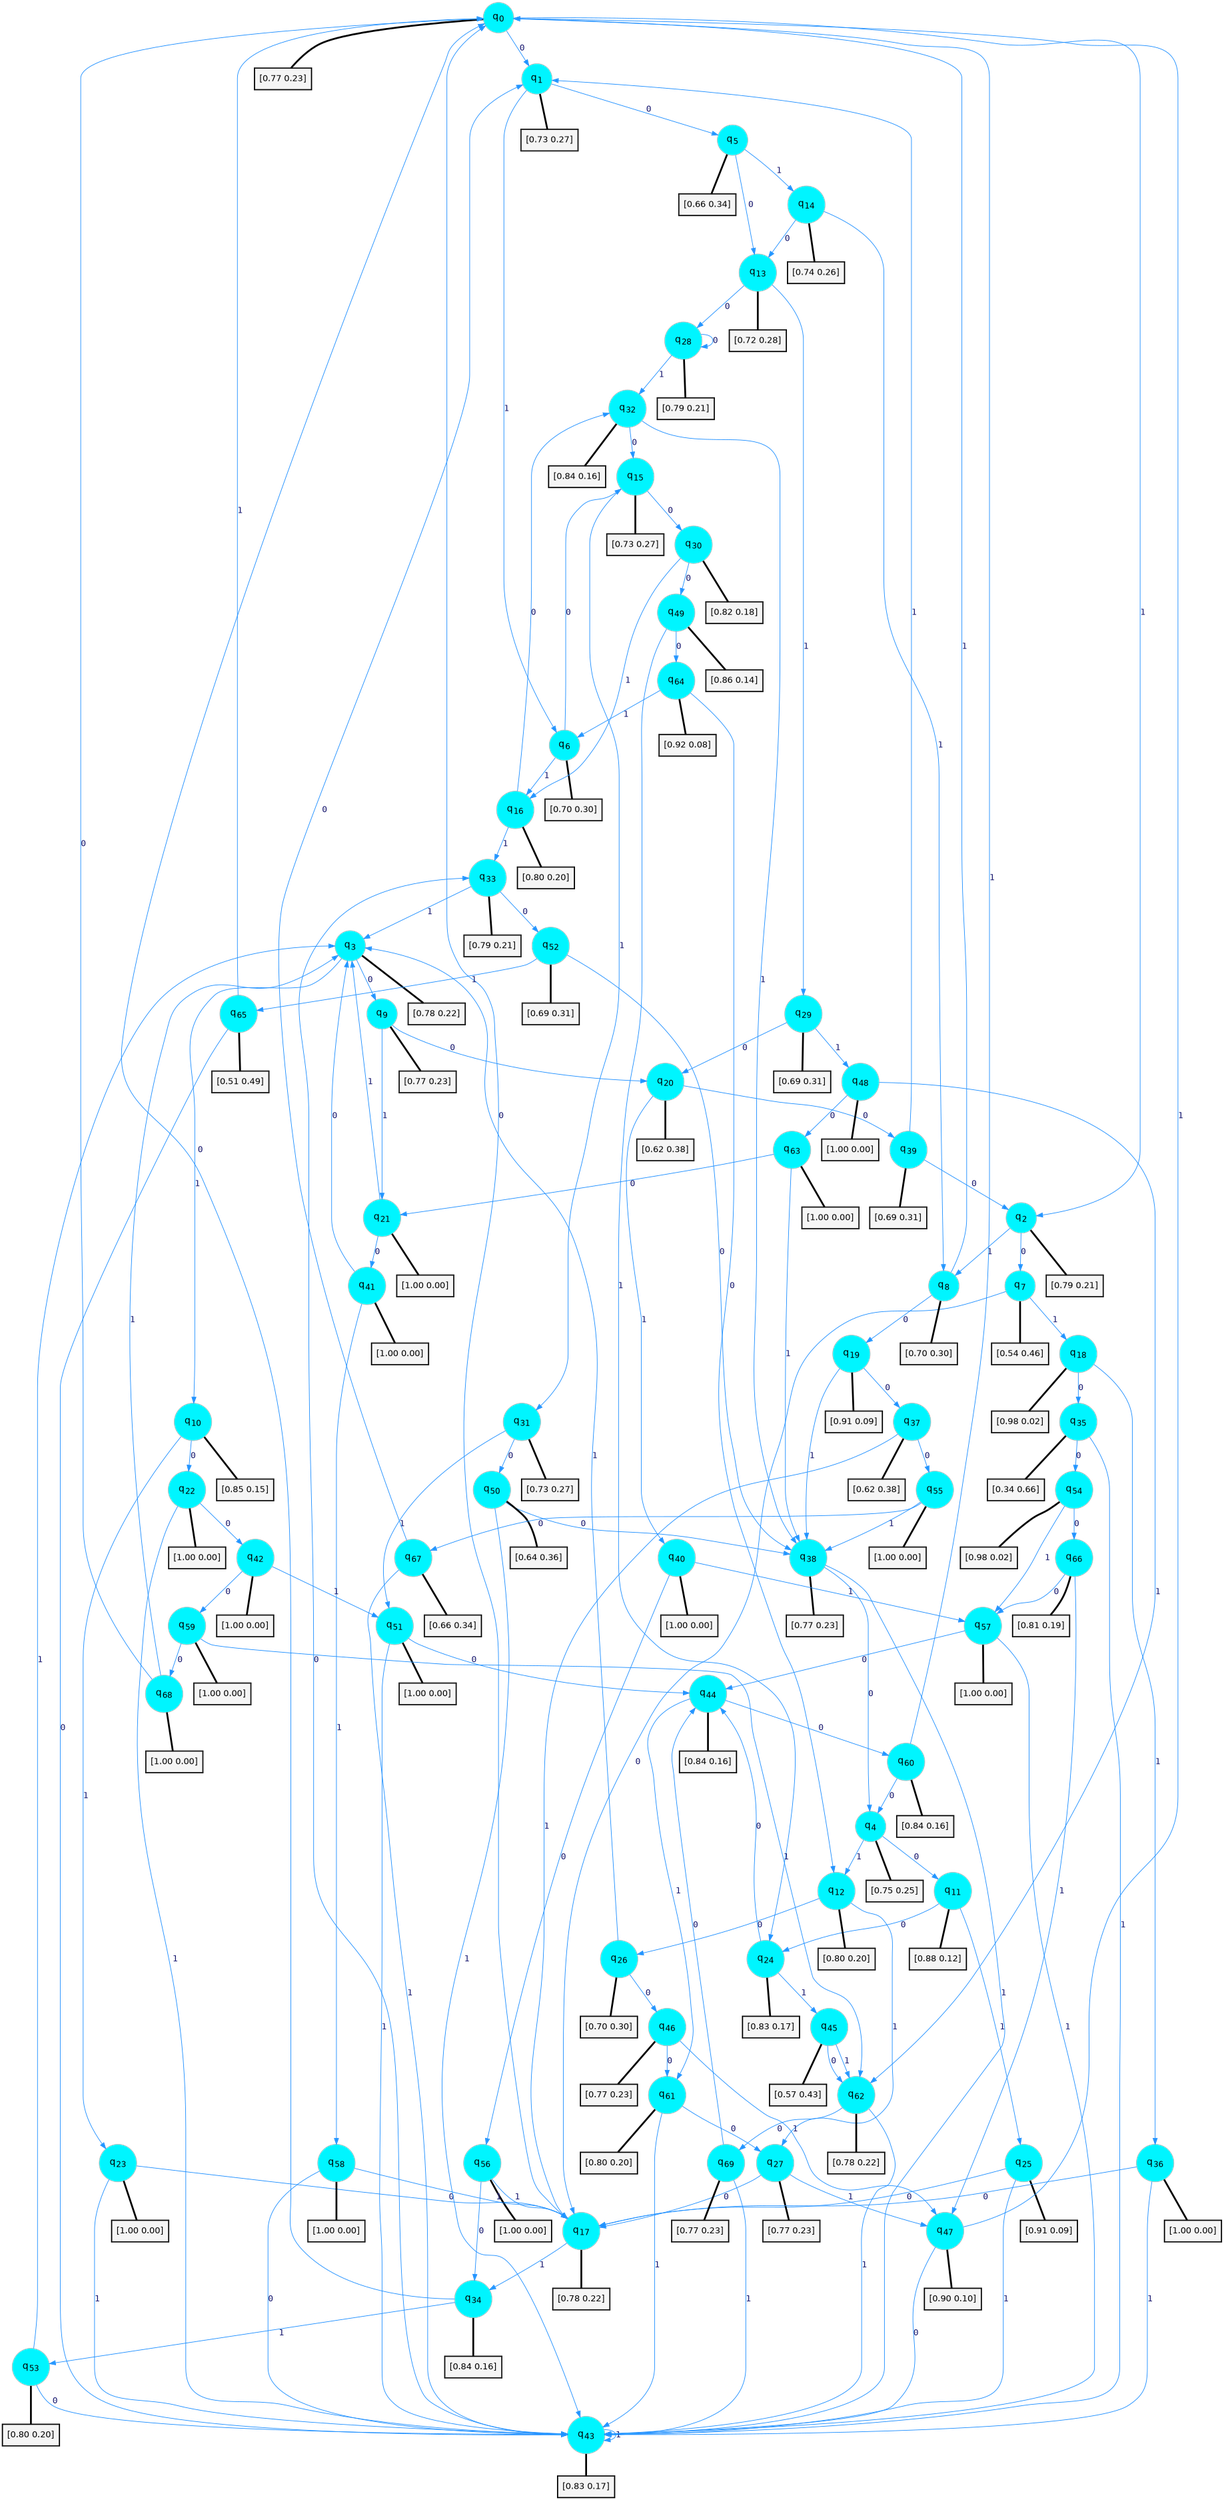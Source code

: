 digraph G {
graph [
bgcolor=transparent, dpi=300, rankdir=TD, size="40,25"];
node [
color=gray, fillcolor=turquoise1, fontcolor=black, fontname=Helvetica, fontsize=16, fontweight=bold, shape=circle, style=filled];
edge [
arrowsize=1, color=dodgerblue1, fontcolor=midnightblue, fontname=courier, fontweight=bold, penwidth=1, style=solid, weight=20];
0[label=<q<SUB>0</SUB>>];
1[label=<q<SUB>1</SUB>>];
2[label=<q<SUB>2</SUB>>];
3[label=<q<SUB>3</SUB>>];
4[label=<q<SUB>4</SUB>>];
5[label=<q<SUB>5</SUB>>];
6[label=<q<SUB>6</SUB>>];
7[label=<q<SUB>7</SUB>>];
8[label=<q<SUB>8</SUB>>];
9[label=<q<SUB>9</SUB>>];
10[label=<q<SUB>10</SUB>>];
11[label=<q<SUB>11</SUB>>];
12[label=<q<SUB>12</SUB>>];
13[label=<q<SUB>13</SUB>>];
14[label=<q<SUB>14</SUB>>];
15[label=<q<SUB>15</SUB>>];
16[label=<q<SUB>16</SUB>>];
17[label=<q<SUB>17</SUB>>];
18[label=<q<SUB>18</SUB>>];
19[label=<q<SUB>19</SUB>>];
20[label=<q<SUB>20</SUB>>];
21[label=<q<SUB>21</SUB>>];
22[label=<q<SUB>22</SUB>>];
23[label=<q<SUB>23</SUB>>];
24[label=<q<SUB>24</SUB>>];
25[label=<q<SUB>25</SUB>>];
26[label=<q<SUB>26</SUB>>];
27[label=<q<SUB>27</SUB>>];
28[label=<q<SUB>28</SUB>>];
29[label=<q<SUB>29</SUB>>];
30[label=<q<SUB>30</SUB>>];
31[label=<q<SUB>31</SUB>>];
32[label=<q<SUB>32</SUB>>];
33[label=<q<SUB>33</SUB>>];
34[label=<q<SUB>34</SUB>>];
35[label=<q<SUB>35</SUB>>];
36[label=<q<SUB>36</SUB>>];
37[label=<q<SUB>37</SUB>>];
38[label=<q<SUB>38</SUB>>];
39[label=<q<SUB>39</SUB>>];
40[label=<q<SUB>40</SUB>>];
41[label=<q<SUB>41</SUB>>];
42[label=<q<SUB>42</SUB>>];
43[label=<q<SUB>43</SUB>>];
44[label=<q<SUB>44</SUB>>];
45[label=<q<SUB>45</SUB>>];
46[label=<q<SUB>46</SUB>>];
47[label=<q<SUB>47</SUB>>];
48[label=<q<SUB>48</SUB>>];
49[label=<q<SUB>49</SUB>>];
50[label=<q<SUB>50</SUB>>];
51[label=<q<SUB>51</SUB>>];
52[label=<q<SUB>52</SUB>>];
53[label=<q<SUB>53</SUB>>];
54[label=<q<SUB>54</SUB>>];
55[label=<q<SUB>55</SUB>>];
56[label=<q<SUB>56</SUB>>];
57[label=<q<SUB>57</SUB>>];
58[label=<q<SUB>58</SUB>>];
59[label=<q<SUB>59</SUB>>];
60[label=<q<SUB>60</SUB>>];
61[label=<q<SUB>61</SUB>>];
62[label=<q<SUB>62</SUB>>];
63[label=<q<SUB>63</SUB>>];
64[label=<q<SUB>64</SUB>>];
65[label=<q<SUB>65</SUB>>];
66[label=<q<SUB>66</SUB>>];
67[label=<q<SUB>67</SUB>>];
68[label=<q<SUB>68</SUB>>];
69[label=<q<SUB>69</SUB>>];
70[label="[0.77 0.23]", shape=box,fontcolor=black, fontname=Helvetica, fontsize=14, penwidth=2, fillcolor=whitesmoke,color=black];
71[label="[0.73 0.27]", shape=box,fontcolor=black, fontname=Helvetica, fontsize=14, penwidth=2, fillcolor=whitesmoke,color=black];
72[label="[0.79 0.21]", shape=box,fontcolor=black, fontname=Helvetica, fontsize=14, penwidth=2, fillcolor=whitesmoke,color=black];
73[label="[0.78 0.22]", shape=box,fontcolor=black, fontname=Helvetica, fontsize=14, penwidth=2, fillcolor=whitesmoke,color=black];
74[label="[0.75 0.25]", shape=box,fontcolor=black, fontname=Helvetica, fontsize=14, penwidth=2, fillcolor=whitesmoke,color=black];
75[label="[0.66 0.34]", shape=box,fontcolor=black, fontname=Helvetica, fontsize=14, penwidth=2, fillcolor=whitesmoke,color=black];
76[label="[0.70 0.30]", shape=box,fontcolor=black, fontname=Helvetica, fontsize=14, penwidth=2, fillcolor=whitesmoke,color=black];
77[label="[0.54 0.46]", shape=box,fontcolor=black, fontname=Helvetica, fontsize=14, penwidth=2, fillcolor=whitesmoke,color=black];
78[label="[0.70 0.30]", shape=box,fontcolor=black, fontname=Helvetica, fontsize=14, penwidth=2, fillcolor=whitesmoke,color=black];
79[label="[0.77 0.23]", shape=box,fontcolor=black, fontname=Helvetica, fontsize=14, penwidth=2, fillcolor=whitesmoke,color=black];
80[label="[0.85 0.15]", shape=box,fontcolor=black, fontname=Helvetica, fontsize=14, penwidth=2, fillcolor=whitesmoke,color=black];
81[label="[0.88 0.12]", shape=box,fontcolor=black, fontname=Helvetica, fontsize=14, penwidth=2, fillcolor=whitesmoke,color=black];
82[label="[0.80 0.20]", shape=box,fontcolor=black, fontname=Helvetica, fontsize=14, penwidth=2, fillcolor=whitesmoke,color=black];
83[label="[0.72 0.28]", shape=box,fontcolor=black, fontname=Helvetica, fontsize=14, penwidth=2, fillcolor=whitesmoke,color=black];
84[label="[0.74 0.26]", shape=box,fontcolor=black, fontname=Helvetica, fontsize=14, penwidth=2, fillcolor=whitesmoke,color=black];
85[label="[0.73 0.27]", shape=box,fontcolor=black, fontname=Helvetica, fontsize=14, penwidth=2, fillcolor=whitesmoke,color=black];
86[label="[0.80 0.20]", shape=box,fontcolor=black, fontname=Helvetica, fontsize=14, penwidth=2, fillcolor=whitesmoke,color=black];
87[label="[0.78 0.22]", shape=box,fontcolor=black, fontname=Helvetica, fontsize=14, penwidth=2, fillcolor=whitesmoke,color=black];
88[label="[0.98 0.02]", shape=box,fontcolor=black, fontname=Helvetica, fontsize=14, penwidth=2, fillcolor=whitesmoke,color=black];
89[label="[0.91 0.09]", shape=box,fontcolor=black, fontname=Helvetica, fontsize=14, penwidth=2, fillcolor=whitesmoke,color=black];
90[label="[0.62 0.38]", shape=box,fontcolor=black, fontname=Helvetica, fontsize=14, penwidth=2, fillcolor=whitesmoke,color=black];
91[label="[1.00 0.00]", shape=box,fontcolor=black, fontname=Helvetica, fontsize=14, penwidth=2, fillcolor=whitesmoke,color=black];
92[label="[1.00 0.00]", shape=box,fontcolor=black, fontname=Helvetica, fontsize=14, penwidth=2, fillcolor=whitesmoke,color=black];
93[label="[1.00 0.00]", shape=box,fontcolor=black, fontname=Helvetica, fontsize=14, penwidth=2, fillcolor=whitesmoke,color=black];
94[label="[0.83 0.17]", shape=box,fontcolor=black, fontname=Helvetica, fontsize=14, penwidth=2, fillcolor=whitesmoke,color=black];
95[label="[0.91 0.09]", shape=box,fontcolor=black, fontname=Helvetica, fontsize=14, penwidth=2, fillcolor=whitesmoke,color=black];
96[label="[0.70 0.30]", shape=box,fontcolor=black, fontname=Helvetica, fontsize=14, penwidth=2, fillcolor=whitesmoke,color=black];
97[label="[0.77 0.23]", shape=box,fontcolor=black, fontname=Helvetica, fontsize=14, penwidth=2, fillcolor=whitesmoke,color=black];
98[label="[0.79 0.21]", shape=box,fontcolor=black, fontname=Helvetica, fontsize=14, penwidth=2, fillcolor=whitesmoke,color=black];
99[label="[0.69 0.31]", shape=box,fontcolor=black, fontname=Helvetica, fontsize=14, penwidth=2, fillcolor=whitesmoke,color=black];
100[label="[0.82 0.18]", shape=box,fontcolor=black, fontname=Helvetica, fontsize=14, penwidth=2, fillcolor=whitesmoke,color=black];
101[label="[0.73 0.27]", shape=box,fontcolor=black, fontname=Helvetica, fontsize=14, penwidth=2, fillcolor=whitesmoke,color=black];
102[label="[0.84 0.16]", shape=box,fontcolor=black, fontname=Helvetica, fontsize=14, penwidth=2, fillcolor=whitesmoke,color=black];
103[label="[0.79 0.21]", shape=box,fontcolor=black, fontname=Helvetica, fontsize=14, penwidth=2, fillcolor=whitesmoke,color=black];
104[label="[0.84 0.16]", shape=box,fontcolor=black, fontname=Helvetica, fontsize=14, penwidth=2, fillcolor=whitesmoke,color=black];
105[label="[0.34 0.66]", shape=box,fontcolor=black, fontname=Helvetica, fontsize=14, penwidth=2, fillcolor=whitesmoke,color=black];
106[label="[1.00 0.00]", shape=box,fontcolor=black, fontname=Helvetica, fontsize=14, penwidth=2, fillcolor=whitesmoke,color=black];
107[label="[0.62 0.38]", shape=box,fontcolor=black, fontname=Helvetica, fontsize=14, penwidth=2, fillcolor=whitesmoke,color=black];
108[label="[0.77 0.23]", shape=box,fontcolor=black, fontname=Helvetica, fontsize=14, penwidth=2, fillcolor=whitesmoke,color=black];
109[label="[0.69 0.31]", shape=box,fontcolor=black, fontname=Helvetica, fontsize=14, penwidth=2, fillcolor=whitesmoke,color=black];
110[label="[1.00 0.00]", shape=box,fontcolor=black, fontname=Helvetica, fontsize=14, penwidth=2, fillcolor=whitesmoke,color=black];
111[label="[1.00 0.00]", shape=box,fontcolor=black, fontname=Helvetica, fontsize=14, penwidth=2, fillcolor=whitesmoke,color=black];
112[label="[1.00 0.00]", shape=box,fontcolor=black, fontname=Helvetica, fontsize=14, penwidth=2, fillcolor=whitesmoke,color=black];
113[label="[0.83 0.17]", shape=box,fontcolor=black, fontname=Helvetica, fontsize=14, penwidth=2, fillcolor=whitesmoke,color=black];
114[label="[0.84 0.16]", shape=box,fontcolor=black, fontname=Helvetica, fontsize=14, penwidth=2, fillcolor=whitesmoke,color=black];
115[label="[0.57 0.43]", shape=box,fontcolor=black, fontname=Helvetica, fontsize=14, penwidth=2, fillcolor=whitesmoke,color=black];
116[label="[0.77 0.23]", shape=box,fontcolor=black, fontname=Helvetica, fontsize=14, penwidth=2, fillcolor=whitesmoke,color=black];
117[label="[0.90 0.10]", shape=box,fontcolor=black, fontname=Helvetica, fontsize=14, penwidth=2, fillcolor=whitesmoke,color=black];
118[label="[1.00 0.00]", shape=box,fontcolor=black, fontname=Helvetica, fontsize=14, penwidth=2, fillcolor=whitesmoke,color=black];
119[label="[0.86 0.14]", shape=box,fontcolor=black, fontname=Helvetica, fontsize=14, penwidth=2, fillcolor=whitesmoke,color=black];
120[label="[0.64 0.36]", shape=box,fontcolor=black, fontname=Helvetica, fontsize=14, penwidth=2, fillcolor=whitesmoke,color=black];
121[label="[1.00 0.00]", shape=box,fontcolor=black, fontname=Helvetica, fontsize=14, penwidth=2, fillcolor=whitesmoke,color=black];
122[label="[0.69 0.31]", shape=box,fontcolor=black, fontname=Helvetica, fontsize=14, penwidth=2, fillcolor=whitesmoke,color=black];
123[label="[0.80 0.20]", shape=box,fontcolor=black, fontname=Helvetica, fontsize=14, penwidth=2, fillcolor=whitesmoke,color=black];
124[label="[0.98 0.02]", shape=box,fontcolor=black, fontname=Helvetica, fontsize=14, penwidth=2, fillcolor=whitesmoke,color=black];
125[label="[1.00 0.00]", shape=box,fontcolor=black, fontname=Helvetica, fontsize=14, penwidth=2, fillcolor=whitesmoke,color=black];
126[label="[1.00 0.00]", shape=box,fontcolor=black, fontname=Helvetica, fontsize=14, penwidth=2, fillcolor=whitesmoke,color=black];
127[label="[1.00 0.00]", shape=box,fontcolor=black, fontname=Helvetica, fontsize=14, penwidth=2, fillcolor=whitesmoke,color=black];
128[label="[1.00 0.00]", shape=box,fontcolor=black, fontname=Helvetica, fontsize=14, penwidth=2, fillcolor=whitesmoke,color=black];
129[label="[1.00 0.00]", shape=box,fontcolor=black, fontname=Helvetica, fontsize=14, penwidth=2, fillcolor=whitesmoke,color=black];
130[label="[0.84 0.16]", shape=box,fontcolor=black, fontname=Helvetica, fontsize=14, penwidth=2, fillcolor=whitesmoke,color=black];
131[label="[0.80 0.20]", shape=box,fontcolor=black, fontname=Helvetica, fontsize=14, penwidth=2, fillcolor=whitesmoke,color=black];
132[label="[0.78 0.22]", shape=box,fontcolor=black, fontname=Helvetica, fontsize=14, penwidth=2, fillcolor=whitesmoke,color=black];
133[label="[1.00 0.00]", shape=box,fontcolor=black, fontname=Helvetica, fontsize=14, penwidth=2, fillcolor=whitesmoke,color=black];
134[label="[0.92 0.08]", shape=box,fontcolor=black, fontname=Helvetica, fontsize=14, penwidth=2, fillcolor=whitesmoke,color=black];
135[label="[0.51 0.49]", shape=box,fontcolor=black, fontname=Helvetica, fontsize=14, penwidth=2, fillcolor=whitesmoke,color=black];
136[label="[0.81 0.19]", shape=box,fontcolor=black, fontname=Helvetica, fontsize=14, penwidth=2, fillcolor=whitesmoke,color=black];
137[label="[0.66 0.34]", shape=box,fontcolor=black, fontname=Helvetica, fontsize=14, penwidth=2, fillcolor=whitesmoke,color=black];
138[label="[1.00 0.00]", shape=box,fontcolor=black, fontname=Helvetica, fontsize=14, penwidth=2, fillcolor=whitesmoke,color=black];
139[label="[0.77 0.23]", shape=box,fontcolor=black, fontname=Helvetica, fontsize=14, penwidth=2, fillcolor=whitesmoke,color=black];
0->1 [label=0];
0->2 [label=1];
0->70 [arrowhead=none, penwidth=3,color=black];
1->5 [label=0];
1->6 [label=1];
1->71 [arrowhead=none, penwidth=3,color=black];
2->7 [label=0];
2->8 [label=1];
2->72 [arrowhead=none, penwidth=3,color=black];
3->9 [label=0];
3->10 [label=1];
3->73 [arrowhead=none, penwidth=3,color=black];
4->11 [label=0];
4->12 [label=1];
4->74 [arrowhead=none, penwidth=3,color=black];
5->13 [label=0];
5->14 [label=1];
5->75 [arrowhead=none, penwidth=3,color=black];
6->15 [label=0];
6->16 [label=1];
6->76 [arrowhead=none, penwidth=3,color=black];
7->17 [label=0];
7->18 [label=1];
7->77 [arrowhead=none, penwidth=3,color=black];
8->19 [label=0];
8->0 [label=1];
8->78 [arrowhead=none, penwidth=3,color=black];
9->20 [label=0];
9->21 [label=1];
9->79 [arrowhead=none, penwidth=3,color=black];
10->22 [label=0];
10->23 [label=1];
10->80 [arrowhead=none, penwidth=3,color=black];
11->24 [label=0];
11->25 [label=1];
11->81 [arrowhead=none, penwidth=3,color=black];
12->26 [label=0];
12->27 [label=1];
12->82 [arrowhead=none, penwidth=3,color=black];
13->28 [label=0];
13->29 [label=1];
13->83 [arrowhead=none, penwidth=3,color=black];
14->13 [label=0];
14->8 [label=1];
14->84 [arrowhead=none, penwidth=3,color=black];
15->30 [label=0];
15->31 [label=1];
15->85 [arrowhead=none, penwidth=3,color=black];
16->32 [label=0];
16->33 [label=1];
16->86 [arrowhead=none, penwidth=3,color=black];
17->0 [label=0];
17->34 [label=1];
17->87 [arrowhead=none, penwidth=3,color=black];
18->35 [label=0];
18->36 [label=1];
18->88 [arrowhead=none, penwidth=3,color=black];
19->37 [label=0];
19->38 [label=1];
19->89 [arrowhead=none, penwidth=3,color=black];
20->39 [label=0];
20->40 [label=1];
20->90 [arrowhead=none, penwidth=3,color=black];
21->41 [label=0];
21->3 [label=1];
21->91 [arrowhead=none, penwidth=3,color=black];
22->42 [label=0];
22->43 [label=1];
22->92 [arrowhead=none, penwidth=3,color=black];
23->17 [label=0];
23->43 [label=1];
23->93 [arrowhead=none, penwidth=3,color=black];
24->44 [label=0];
24->45 [label=1];
24->94 [arrowhead=none, penwidth=3,color=black];
25->17 [label=0];
25->43 [label=1];
25->95 [arrowhead=none, penwidth=3,color=black];
26->46 [label=0];
26->3 [label=1];
26->96 [arrowhead=none, penwidth=3,color=black];
27->17 [label=0];
27->47 [label=1];
27->97 [arrowhead=none, penwidth=3,color=black];
28->28 [label=0];
28->32 [label=1];
28->98 [arrowhead=none, penwidth=3,color=black];
29->20 [label=0];
29->48 [label=1];
29->99 [arrowhead=none, penwidth=3,color=black];
30->49 [label=0];
30->16 [label=1];
30->100 [arrowhead=none, penwidth=3,color=black];
31->50 [label=0];
31->51 [label=1];
31->101 [arrowhead=none, penwidth=3,color=black];
32->15 [label=0];
32->38 [label=1];
32->102 [arrowhead=none, penwidth=3,color=black];
33->52 [label=0];
33->3 [label=1];
33->103 [arrowhead=none, penwidth=3,color=black];
34->0 [label=0];
34->53 [label=1];
34->104 [arrowhead=none, penwidth=3,color=black];
35->54 [label=0];
35->43 [label=1];
35->105 [arrowhead=none, penwidth=3,color=black];
36->17 [label=0];
36->43 [label=1];
36->106 [arrowhead=none, penwidth=3,color=black];
37->55 [label=0];
37->17 [label=1];
37->107 [arrowhead=none, penwidth=3,color=black];
38->4 [label=0];
38->43 [label=1];
38->108 [arrowhead=none, penwidth=3,color=black];
39->2 [label=0];
39->1 [label=1];
39->109 [arrowhead=none, penwidth=3,color=black];
40->56 [label=0];
40->57 [label=1];
40->110 [arrowhead=none, penwidth=3,color=black];
41->3 [label=0];
41->58 [label=1];
41->111 [arrowhead=none, penwidth=3,color=black];
42->59 [label=0];
42->51 [label=1];
42->112 [arrowhead=none, penwidth=3,color=black];
43->33 [label=0];
43->43 [label=1];
43->113 [arrowhead=none, penwidth=3,color=black];
44->60 [label=0];
44->61 [label=1];
44->114 [arrowhead=none, penwidth=3,color=black];
45->62 [label=0];
45->62 [label=1];
45->115 [arrowhead=none, penwidth=3,color=black];
46->61 [label=0];
46->47 [label=1];
46->116 [arrowhead=none, penwidth=3,color=black];
47->43 [label=0];
47->0 [label=1];
47->117 [arrowhead=none, penwidth=3,color=black];
48->63 [label=0];
48->62 [label=1];
48->118 [arrowhead=none, penwidth=3,color=black];
49->64 [label=0];
49->24 [label=1];
49->119 [arrowhead=none, penwidth=3,color=black];
50->38 [label=0];
50->43 [label=1];
50->120 [arrowhead=none, penwidth=3,color=black];
51->44 [label=0];
51->43 [label=1];
51->121 [arrowhead=none, penwidth=3,color=black];
52->38 [label=0];
52->65 [label=1];
52->122 [arrowhead=none, penwidth=3,color=black];
53->43 [label=0];
53->3 [label=1];
53->123 [arrowhead=none, penwidth=3,color=black];
54->66 [label=0];
54->57 [label=1];
54->124 [arrowhead=none, penwidth=3,color=black];
55->67 [label=0];
55->38 [label=1];
55->125 [arrowhead=none, penwidth=3,color=black];
56->34 [label=0];
56->17 [label=1];
56->126 [arrowhead=none, penwidth=3,color=black];
57->44 [label=0];
57->43 [label=1];
57->127 [arrowhead=none, penwidth=3,color=black];
58->43 [label=0];
58->17 [label=1];
58->128 [arrowhead=none, penwidth=3,color=black];
59->68 [label=0];
59->62 [label=1];
59->129 [arrowhead=none, penwidth=3,color=black];
60->4 [label=0];
60->0 [label=1];
60->130 [arrowhead=none, penwidth=3,color=black];
61->27 [label=0];
61->43 [label=1];
61->131 [arrowhead=none, penwidth=3,color=black];
62->69 [label=0];
62->43 [label=1];
62->132 [arrowhead=none, penwidth=3,color=black];
63->21 [label=0];
63->38 [label=1];
63->133 [arrowhead=none, penwidth=3,color=black];
64->12 [label=0];
64->6 [label=1];
64->134 [arrowhead=none, penwidth=3,color=black];
65->43 [label=0];
65->0 [label=1];
65->135 [arrowhead=none, penwidth=3,color=black];
66->57 [label=0];
66->47 [label=1];
66->136 [arrowhead=none, penwidth=3,color=black];
67->1 [label=0];
67->43 [label=1];
67->137 [arrowhead=none, penwidth=3,color=black];
68->0 [label=0];
68->3 [label=1];
68->138 [arrowhead=none, penwidth=3,color=black];
69->44 [label=0];
69->43 [label=1];
69->139 [arrowhead=none, penwidth=3,color=black];
}
